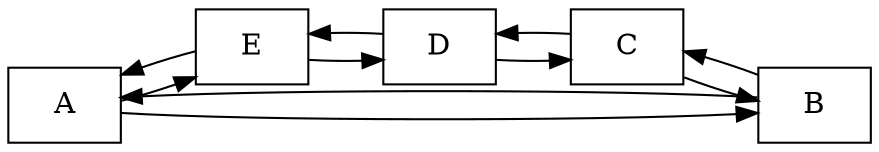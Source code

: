 digraph G{
node [shape=record];
rankdir=LR;
node0 -> node4;
node4 -> node0;
node0 [label="A"];
node0 -> node1;
node1 -> node0;
node1 [label="B"];
node1 -> node2;
node2 -> node1;
node2 [label="C"];
node2 -> node3;
node3 -> node2;
node3 [label="D"];
node3 -> node4;
node4 -> node3;
node4 [label="E"];
}